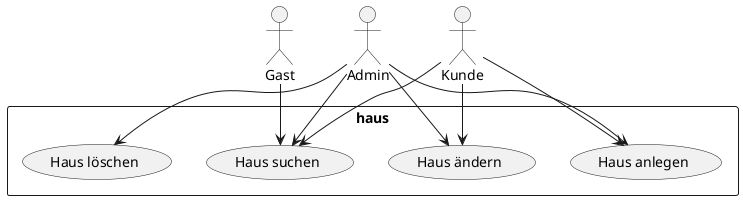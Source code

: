 @startuml Use Cases

actor Gast
actor Admin
actor Kunde

rectangle haus {
    Gast --> (Haus suchen)
    Admin --> (Haus suchen)
    Admin --> (Haus anlegen)
    Admin --> (Haus ändern)
    Admin --> (Haus löschen)
    Kunde --> (Haus suchen)
    Kunde --> (Haus anlegen)
    Kunde --> (Haus ändern)
}

@enduml

